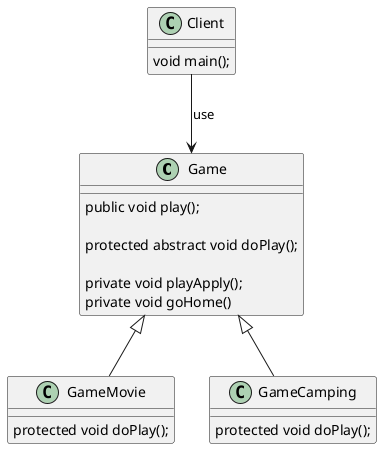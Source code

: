 @startuml

class Game{
    public void play();

    protected abstract void doPlay();

    private void playApply();
    private void goHome()
}
class GameMovie{
    protected void doPlay();
}
class GameCamping{
    protected void doPlay();
}
class Client{
    void main();
}

Game <|-- GameMovie
Game <|-- GameCamping
Client --> Game : use
@enduml